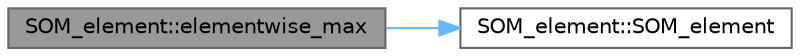 digraph "SOM_element::elementwise_max"
{
 // LATEX_PDF_SIZE
  bgcolor="transparent";
  edge [fontname=Helvetica,fontsize=10,labelfontname=Helvetica,labelfontsize=10];
  node [fontname=Helvetica,fontsize=10,shape=box,height=0.2,width=0.4];
  rankdir="LR";
  Node1 [id="Node000001",label="SOM_element::elementwise_max",height=0.2,width=0.4,color="gray40", fillcolor="grey60", style="filled", fontcolor="black",tooltip=" "];
  Node1 -> Node2 [id="edge1_Node000001_Node000002",color="steelblue1",style="solid",tooltip=" "];
  Node2 [id="Node000002",label="SOM_element::SOM_element",height=0.2,width=0.4,color="grey40", fillcolor="white", style="filled",URL="$class_s_o_m__element.html#aadd1a505cd1a2b9da248700916f3131f",tooltip=" "];
}
